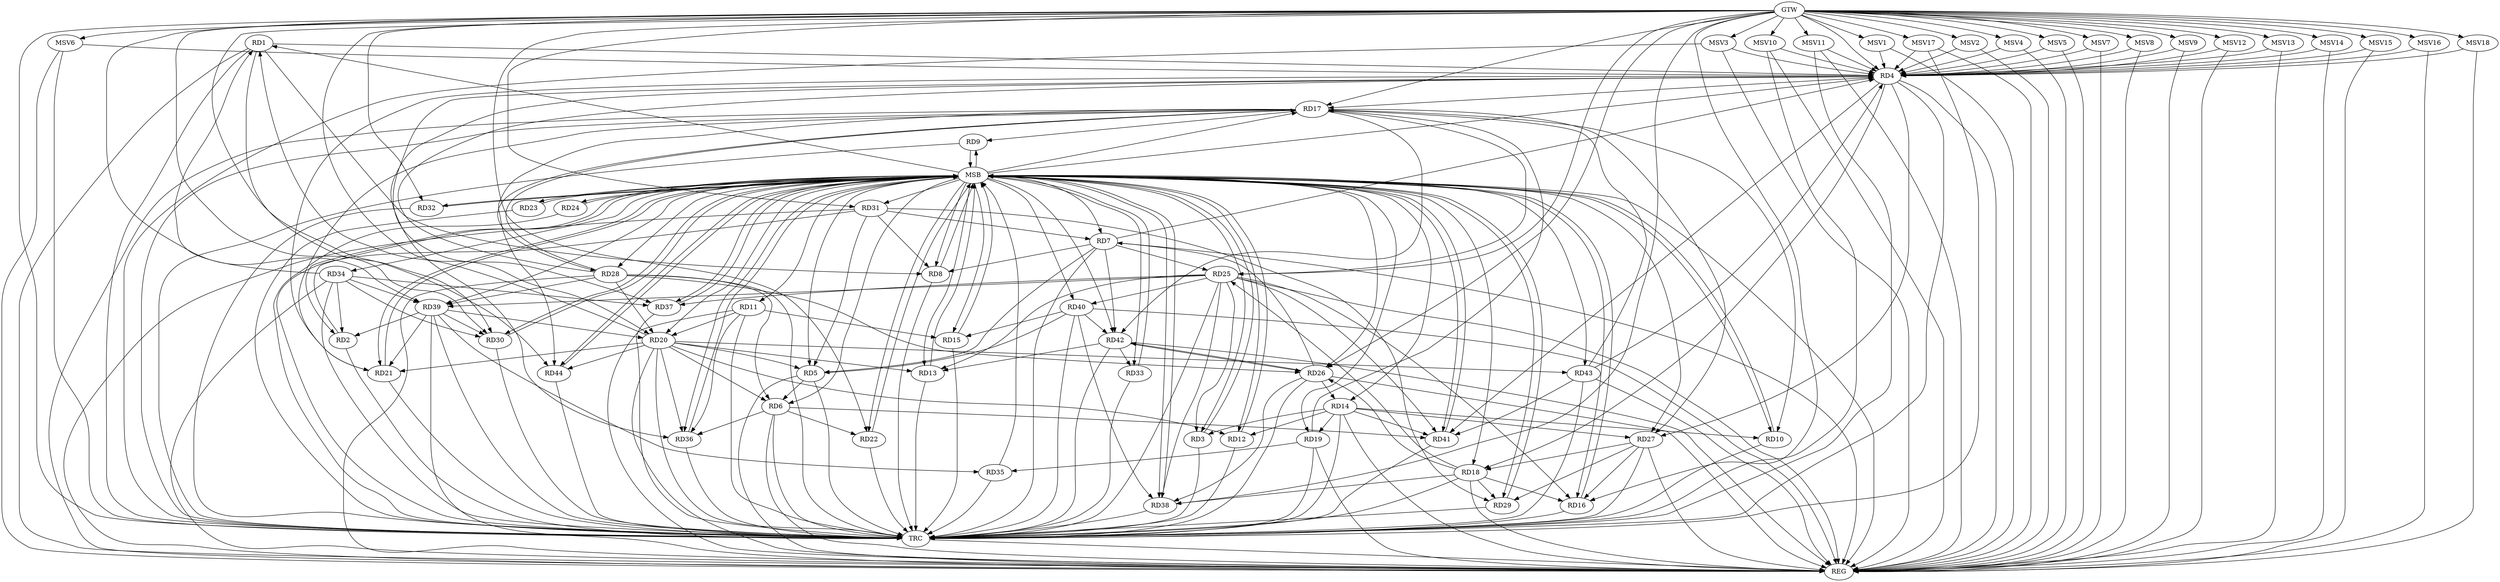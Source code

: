 strict digraph G {
  RD1 [ label="RD1" ];
  RD2 [ label="RD2" ];
  RD3 [ label="RD3" ];
  RD4 [ label="RD4" ];
  RD5 [ label="RD5" ];
  RD6 [ label="RD6" ];
  RD7 [ label="RD7" ];
  RD8 [ label="RD8" ];
  RD9 [ label="RD9" ];
  RD10 [ label="RD10" ];
  RD11 [ label="RD11" ];
  RD12 [ label="RD12" ];
  RD13 [ label="RD13" ];
  RD14 [ label="RD14" ];
  RD15 [ label="RD15" ];
  RD16 [ label="RD16" ];
  RD17 [ label="RD17" ];
  RD18 [ label="RD18" ];
  RD19 [ label="RD19" ];
  RD20 [ label="RD20" ];
  RD21 [ label="RD21" ];
  RD22 [ label="RD22" ];
  RD23 [ label="RD23" ];
  RD24 [ label="RD24" ];
  RD25 [ label="RD25" ];
  RD26 [ label="RD26" ];
  RD27 [ label="RD27" ];
  RD28 [ label="RD28" ];
  RD29 [ label="RD29" ];
  RD30 [ label="RD30" ];
  RD31 [ label="RD31" ];
  RD32 [ label="RD32" ];
  RD33 [ label="RD33" ];
  RD34 [ label="RD34" ];
  RD35 [ label="RD35" ];
  RD36 [ label="RD36" ];
  RD37 [ label="RD37" ];
  RD38 [ label="RD38" ];
  RD39 [ label="RD39" ];
  RD40 [ label="RD40" ];
  RD41 [ label="RD41" ];
  RD42 [ label="RD42" ];
  RD43 [ label="RD43" ];
  RD44 [ label="RD44" ];
  GTW [ label="GTW" ];
  REG [ label="REG" ];
  MSB [ label="MSB" ];
  TRC [ label="TRC" ];
  MSV1 [ label="MSV1" ];
  MSV2 [ label="MSV2" ];
  MSV3 [ label="MSV3" ];
  MSV4 [ label="MSV4" ];
  MSV5 [ label="MSV5" ];
  MSV6 [ label="MSV6" ];
  MSV7 [ label="MSV7" ];
  MSV8 [ label="MSV8" ];
  MSV9 [ label="MSV9" ];
  MSV10 [ label="MSV10" ];
  MSV11 [ label="MSV11" ];
  MSV12 [ label="MSV12" ];
  MSV13 [ label="MSV13" ];
  MSV14 [ label="MSV14" ];
  MSV15 [ label="MSV15" ];
  MSV16 [ label="MSV16" ];
  MSV17 [ label="MSV17" ];
  MSV18 [ label="MSV18" ];
  RD1 -> RD4;
  RD1 -> RD8;
  RD20 -> RD1;
  RD1 -> RD30;
  RD34 -> RD1;
  RD34 -> RD2;
  RD39 -> RD2;
  RD14 -> RD3;
  RD25 -> RD3;
  RD7 -> RD4;
  RD4 -> RD17;
  RD4 -> RD18;
  RD4 -> RD21;
  RD4 -> RD27;
  RD28 -> RD4;
  RD4 -> RD36;
  RD4 -> RD37;
  RD4 -> RD41;
  RD43 -> RD4;
  RD5 -> RD6;
  RD7 -> RD5;
  RD20 -> RD5;
  RD31 -> RD5;
  RD40 -> RD5;
  RD20 -> RD6;
  RD6 -> RD22;
  RD28 -> RD6;
  RD6 -> RD36;
  RD6 -> RD41;
  RD7 -> RD8;
  RD7 -> RD25;
  RD26 -> RD7;
  RD31 -> RD7;
  RD7 -> RD42;
  RD31 -> RD8;
  RD17 -> RD9;
  RD14 -> RD10;
  RD17 -> RD10;
  RD11 -> RD15;
  RD11 -> RD20;
  RD11 -> RD36;
  RD14 -> RD12;
  RD20 -> RD12;
  RD20 -> RD13;
  RD25 -> RD13;
  RD42 -> RD13;
  RD14 -> RD19;
  RD26 -> RD14;
  RD14 -> RD27;
  RD14 -> RD41;
  RD40 -> RD15;
  RD18 -> RD16;
  RD25 -> RD16;
  RD27 -> RD16;
  RD19 -> RD17;
  RD17 -> RD21;
  RD17 -> RD25;
  RD17 -> RD27;
  RD17 -> RD28;
  RD28 -> RD17;
  RD17 -> RD42;
  RD43 -> RD17;
  RD17 -> RD44;
  RD18 -> RD25;
  RD18 -> RD26;
  RD27 -> RD18;
  RD18 -> RD29;
  RD18 -> RD38;
  RD19 -> RD35;
  RD20 -> RD21;
  RD28 -> RD20;
  RD20 -> RD36;
  RD39 -> RD20;
  RD20 -> RD43;
  RD20 -> RD44;
  RD39 -> RD21;
  RD25 -> RD37;
  RD25 -> RD38;
  RD25 -> RD39;
  RD25 -> RD40;
  RD25 -> RD41;
  RD28 -> RD26;
  RD26 -> RD38;
  RD26 -> RD42;
  RD42 -> RD26;
  RD27 -> RD29;
  RD28 -> RD39;
  RD31 -> RD29;
  RD34 -> RD30;
  RD39 -> RD30;
  RD42 -> RD33;
  RD34 -> RD37;
  RD34 -> RD39;
  RD39 -> RD35;
  RD40 -> RD38;
  RD40 -> RD42;
  RD43 -> RD41;
  GTW -> RD26;
  GTW -> RD39;
  GTW -> RD20;
  GTW -> RD38;
  GTW -> RD30;
  GTW -> RD22;
  GTW -> RD16;
  GTW -> RD31;
  GTW -> RD4;
  GTW -> RD44;
  GTW -> RD25;
  GTW -> RD17;
  GTW -> RD32;
  RD1 -> REG;
  RD4 -> REG;
  RD5 -> REG;
  RD6 -> REG;
  RD7 -> REG;
  RD11 -> REG;
  RD14 -> REG;
  RD17 -> REG;
  RD18 -> REG;
  RD19 -> REG;
  RD20 -> REG;
  RD25 -> REG;
  RD26 -> REG;
  RD27 -> REG;
  RD28 -> REG;
  RD31 -> REG;
  RD34 -> REG;
  RD39 -> REG;
  RD40 -> REG;
  RD42 -> REG;
  RD43 -> REG;
  RD2 -> MSB;
  MSB -> RD1;
  MSB -> RD4;
  MSB -> RD29;
  MSB -> RD36;
  MSB -> REG;
  RD3 -> MSB;
  MSB -> RD14;
  MSB -> RD16;
  MSB -> RD23;
  MSB -> RD26;
  MSB -> RD33;
  MSB -> RD38;
  RD8 -> MSB;
  MSB -> RD6;
  MSB -> RD9;
  MSB -> RD28;
  RD9 -> MSB;
  MSB -> RD5;
  MSB -> RD13;
  MSB -> RD34;
  RD10 -> MSB;
  MSB -> RD3;
  MSB -> RD7;
  MSB -> RD24;
  MSB -> RD40;
  RD12 -> MSB;
  MSB -> RD15;
  MSB -> RD19;
  RD13 -> MSB;
  MSB -> RD41;
  RD15 -> MSB;
  MSB -> RD22;
  MSB -> RD42;
  RD16 -> MSB;
  MSB -> RD39;
  RD21 -> MSB;
  MSB -> RD2;
  MSB -> RD20;
  MSB -> RD27;
  RD22 -> MSB;
  RD23 -> MSB;
  MSB -> RD10;
  RD24 -> MSB;
  MSB -> RD12;
  RD29 -> MSB;
  MSB -> RD17;
  MSB -> RD21;
  RD30 -> MSB;
  MSB -> RD18;
  MSB -> RD32;
  RD32 -> MSB;
  MSB -> RD37;
  MSB -> RD43;
  RD33 -> MSB;
  RD35 -> MSB;
  MSB -> RD8;
  MSB -> RD44;
  RD36 -> MSB;
  RD37 -> MSB;
  MSB -> RD31;
  RD38 -> MSB;
  MSB -> RD11;
  RD41 -> MSB;
  MSB -> RD30;
  RD44 -> MSB;
  RD1 -> TRC;
  RD2 -> TRC;
  RD3 -> TRC;
  RD4 -> TRC;
  RD5 -> TRC;
  RD6 -> TRC;
  RD7 -> TRC;
  RD8 -> TRC;
  RD9 -> TRC;
  RD10 -> TRC;
  RD11 -> TRC;
  RD12 -> TRC;
  RD13 -> TRC;
  RD14 -> TRC;
  RD15 -> TRC;
  RD16 -> TRC;
  RD17 -> TRC;
  RD18 -> TRC;
  RD19 -> TRC;
  RD20 -> TRC;
  RD21 -> TRC;
  RD22 -> TRC;
  RD23 -> TRC;
  RD24 -> TRC;
  RD25 -> TRC;
  RD26 -> TRC;
  RD27 -> TRC;
  RD28 -> TRC;
  RD29 -> TRC;
  RD30 -> TRC;
  RD31 -> TRC;
  RD32 -> TRC;
  RD33 -> TRC;
  RD34 -> TRC;
  RD35 -> TRC;
  RD36 -> TRC;
  RD37 -> TRC;
  RD38 -> TRC;
  RD39 -> TRC;
  RD40 -> TRC;
  RD41 -> TRC;
  RD42 -> TRC;
  RD43 -> TRC;
  RD44 -> TRC;
  GTW -> TRC;
  TRC -> REG;
  MSV1 -> RD4;
  GTW -> MSV1;
  MSV1 -> REG;
  MSV2 -> RD4;
  MSV3 -> RD4;
  GTW -> MSV2;
  MSV2 -> REG;
  GTW -> MSV3;
  MSV3 -> REG;
  MSV3 -> TRC;
  MSV4 -> RD4;
  GTW -> MSV4;
  MSV4 -> REG;
  MSV5 -> RD4;
  MSV6 -> RD4;
  MSV7 -> RD4;
  GTW -> MSV5;
  MSV5 -> REG;
  GTW -> MSV6;
  MSV6 -> REG;
  MSV6 -> TRC;
  GTW -> MSV7;
  MSV7 -> REG;
  MSV8 -> RD4;
  GTW -> MSV8;
  MSV8 -> REG;
  MSV9 -> RD4;
  MSV10 -> RD4;
  GTW -> MSV9;
  MSV9 -> REG;
  GTW -> MSV10;
  MSV10 -> REG;
  MSV10 -> TRC;
  MSV11 -> RD4;
  MSV12 -> RD4;
  MSV13 -> RD4;
  GTW -> MSV11;
  MSV11 -> REG;
  MSV11 -> TRC;
  GTW -> MSV12;
  MSV12 -> REG;
  GTW -> MSV13;
  MSV13 -> REG;
  MSV14 -> RD4;
  GTW -> MSV14;
  MSV14 -> REG;
  MSV15 -> RD4;
  MSV16 -> RD4;
  GTW -> MSV15;
  MSV15 -> REG;
  GTW -> MSV16;
  MSV16 -> REG;
  MSV17 -> RD4;
  MSV18 -> RD4;
  GTW -> MSV17;
  MSV17 -> REG;
  MSV17 -> TRC;
  GTW -> MSV18;
  MSV18 -> REG;
}
